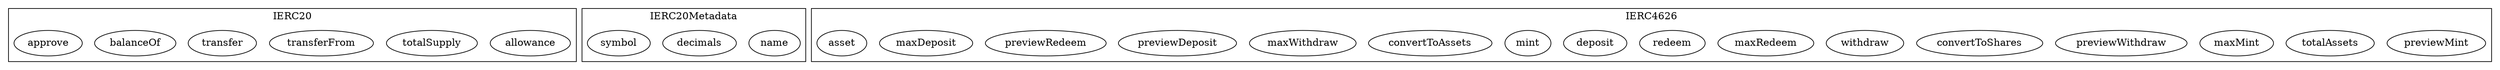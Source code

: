 strict digraph {
subgraph cluster_5730_IERC20 {
label = "IERC20"
"5730_allowance" [label="allowance"]
"5730_totalSupply" [label="totalSupply"]
"5730_transferFrom" [label="transferFrom"]
"5730_transfer" [label="transfer"]
"5730_balanceOf" [label="balanceOf"]
"5730_approve" [label="approve"]
}subgraph cluster_5756_IERC20Metadata {
label = "IERC20Metadata"
"5756_name" [label="name"]
"5756_decimals" [label="decimals"]
"5756_symbol" [label="symbol"]
}subgraph cluster_5172_IERC4626 {
label = "IERC4626"
"5172_previewMint" [label="previewMint"]
"5172_totalAssets" [label="totalAssets"]
"5172_maxMint" [label="maxMint"]
"5172_previewWithdraw" [label="previewWithdraw"]
"5172_convertToShares" [label="convertToShares"]
"5172_withdraw" [label="withdraw"]
"5172_maxRedeem" [label="maxRedeem"]
"5172_redeem" [label="redeem"]
"5172_deposit" [label="deposit"]
"5172_mint" [label="mint"]
"5172_convertToAssets" [label="convertToAssets"]
"5172_maxWithdraw" [label="maxWithdraw"]
"5172_previewDeposit" [label="previewDeposit"]
"5172_previewRedeem" [label="previewRedeem"]
"5172_maxDeposit" [label="maxDeposit"]
"5172_asset" [label="asset"]
}subgraph cluster_solidity {
label = "[Solidity]"
}
}